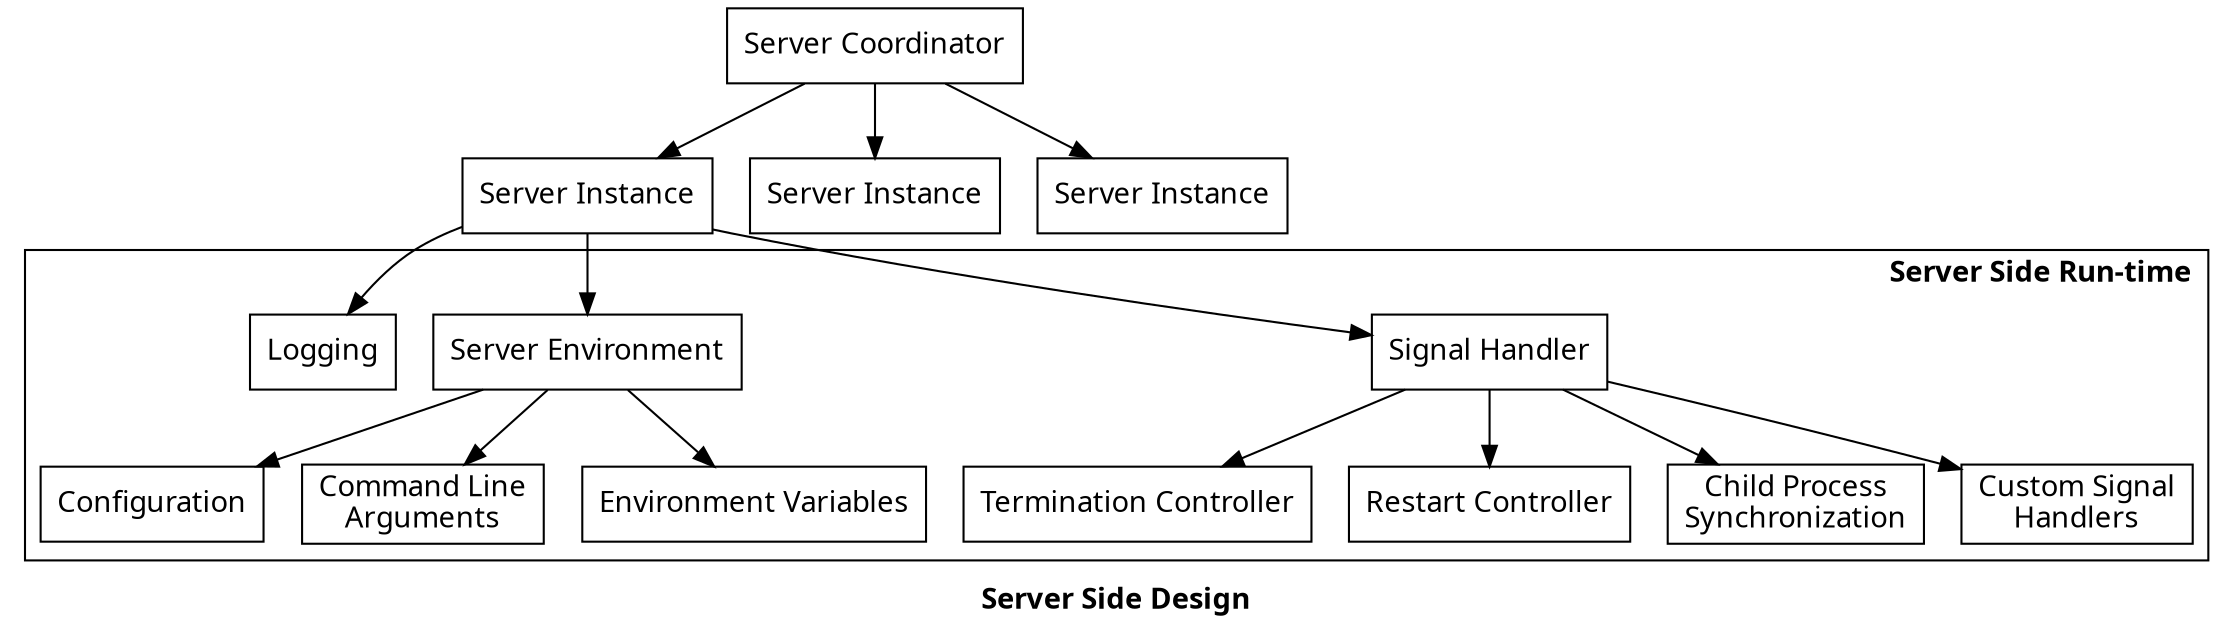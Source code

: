 // -*-dot-*-
// Server Side Design
// Author: Ronaldo Faria Lima (c) 2017 - All Rights Reserved
//

digraph ServerSideDesign {
    fontname="Ubuntu Bold"
    node [shape="box", fontname="Ubuntu"]
    label="Server Side Design"
    Coord[label="Server Coordinator"]
    Signal[label="Signal Handler"]
    Term[label="Termination Controller"]
    Hup[label="Restart Controller"]
    Chld[label="Child Process\nSynchronization"]
    Server1[label="Server Instance"]
    Server2[label="Server Instance"]
    ServerN[label="Server Instance"]
    Env[label="Server Environment"]
    Config[label="Configuration"]
    CmdLine[label="Command Line\nArguments"]
    EnvVars[label="Environment Variables"]
    Usr[label="Custom Signal\nHandlers"]
    Coord -> Server1
    Coord -> Server2
    Coord -> ServerN
    Server1 -> Env
    Server1 -> Signal
    Server1 -> Logging
    subgraph cluster0 {
        label="Server Side Run-time"
        labeljust="r"
        Logging[label="Logging"]
        Env -> Config
        Env -> CmdLine
        Env -> EnvVars
        Signal -> Term
        Signal -> Hup
        Signal -> Chld
        Signal -> Usr
    }
}